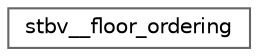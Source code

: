 digraph "Graphical Class Hierarchy"
{
 // LATEX_PDF_SIZE
  bgcolor="transparent";
  edge [fontname=Helvetica,fontsize=10,labelfontname=Helvetica,labelfontsize=10];
  node [fontname=Helvetica,fontsize=10,shape=box,height=0.2,width=0.4];
  rankdir="LR";
  Node0 [id="Node000000",label="stbv__floor_ordering",height=0.2,width=0.4,color="grey40", fillcolor="white", style="filled",URL="$structstbv____floor__ordering.html",tooltip=" "];
}
